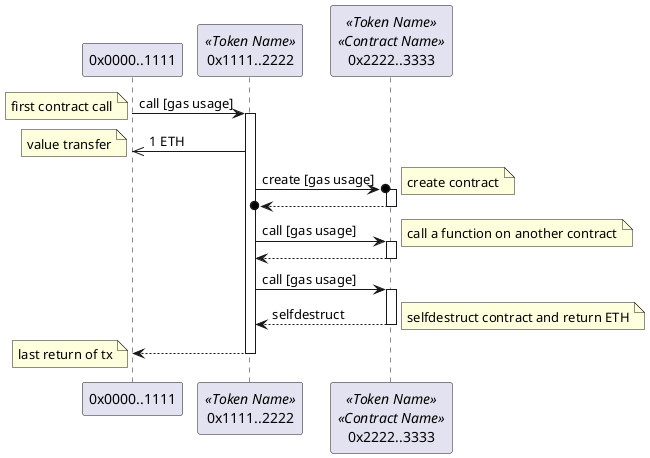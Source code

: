 @startuml

participant "0x0000..1111" as 00001111
participant "0x1111..2222" as 11112222 <<Token Name>>
participant "0x2222..3333" as 22223333 <<Token Name>><<Contract Name>>

00001111 -> 11112222: call [gas usage]
note left: first contract call
activate 11112222
11112222 ->> 00001111: 1 ETH
note left: value transfer
11112222 ->o 22223333: create [gas usage]
note right: create contract
activate 22223333
return
11112222 -> 22223333: call [gas usage]
note right: call a function on another contract
activate 22223333
return
11112222 -> 22223333: call [gas usage]
activate 22223333
return selfdestruct
note right: selfdestruct contract and return ETH
return
note left: last return of tx

@endumls

